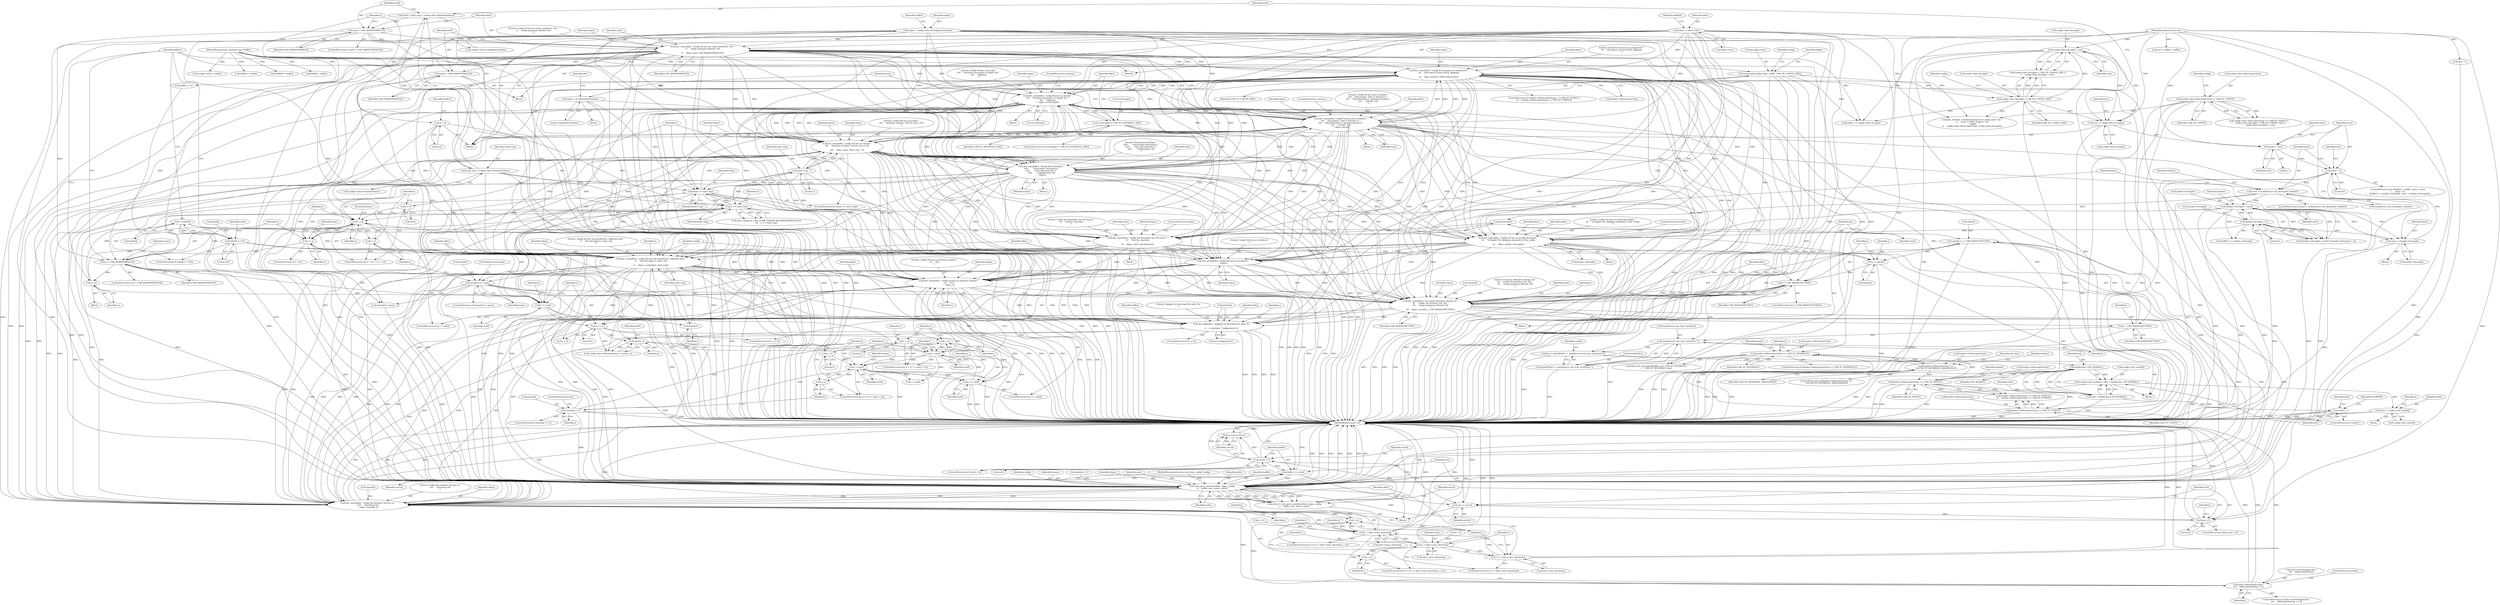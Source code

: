 digraph "0_linux_bd7a3fe770ebd8391d1c7d072ff88e9e76d063eb@array" {
"1000577" [label="(Call,nalts[i] = j = USB_MAXALTSETTING)"];
"1000581" [label="(Call,j = USB_MAXALTSETTING)"];
"1000568" [label="(Call,dev_warn(ddev, \"too many alternate settings for \"\n\t\t\t    \"config %d interface %d: %d, \"\n\t\t\t    \"using maximum allowed: %d\n\",\n\t\t\t    cfgno, inums[i], j, USB_MAXALTSETTING))"];
"1000325" [label="(Call,dev_warn(ddev, \"config %d has an invalid \"\n\t\t\t\t    \"interface descriptor of length %d, \"\n\t\t\t\t    \"skipping\n\", cfgno, d->bLength))"];
"1000460" [label="(Call,dev_warn(ddev, \"config %d contains an unexpected \"\n\t\t\t    \"descriptor of type 0x%X, skipping\n\",\n\t\t\t    cfgno, header->bDescriptorType))"];
"1000349" [label="(Call,dev_warn(ddev, \"config %d has more interface \"\n\t\t\t\t    \"descriptors, than it declares in \"\n\t\t\t\t    \"bNumInterfaces, ignoring interface \"\n\t\t\t\t    \"number: %d\n\", cfgno, inum))"];
"1000359" [label="(Call,dev_warn(ddev, \"config %d has an invalid \"\n\t\t\t\t    \"interface number: %d but max is %d\n\",\n\t\t\t\t    cfgno, inum, nintf_orig - 1))"];
"1000229" [label="(Call,dev_warn(ddev, \"config %d has too many interfaces: %d, \"\n\t\t    \"using maximum allowed: %d\n\",\n\t\t    cfgno, nintf, USB_MAXINTERFACES))"];
"1000117" [label="(Call,*ddev = &dev->dev)"];
"1000194" [label="(Call,cfgno = config->desc.bConfigurationValue)"];
"1000225" [label="(Call,nintf > USB_MAXINTERFACES)"];
"1000215" [label="(Call,nintf = nintf_orig = config->desc.bNumInterfaces)"];
"1000217" [label="(Call,nintf_orig = config->desc.bNumInterfaces)"];
"1000430" [label="(Call,dev_warn(ddev, \"found more Interface \"\n \t\t\t\t\t       \"Association Descriptors \"\n \t\t\t\t\t       \"than allocated for in \"\n \t\t\t\t\t       \"configuration %d\n\", cfgno))"];
"1000356" [label="(Call,inum >= nintf_orig)"];
"1000333" [label="(Call,inum = d->bInterfaceNumber)"];
"1000364" [label="(Call,nintf_orig - 1)"];
"1000345" [label="(Call,n >= nintf_orig)"];
"1000238" [label="(Call,n = 0)"];
"1000401" [label="(Call,n < USB_MAXINTERFACES)"];
"1000385" [label="(Call,i < n)"];
"1000371" [label="(Call,i < n)"];
"1000368" [label="(Call,i = 0)"];
"1000374" [label="(Call,++i)"];
"1000415" [label="(Call,++n)"];
"1000450" [label="(Call,header->bDescriptorType == USB_DT_DEVICE)"];
"1000419" [label="(Call,header->bDescriptorType ==\n \t\t\t\tUSB_DT_INTERFACE_ASSOCIATION)"];
"1000305" [label="(Call,header->bDescriptorType == USB_DT_INTERFACE)"];
"1000455" [label="(Call,header->bDescriptorType == USB_DT_CONFIG)"];
"1000154" [label="(Call,config->desc.bDescriptorType != USB_DT_CONFIG)"];
"1000319" [label="(Call,d->bLength < USB_DT_INTERFACE_SIZE)"];
"1000499" [label="(Call,dev_warn(ddev, \"config %d has no interfaces?\n\", cfgno))"];
"1000296" [label="(Call,dev_warn(ddev, \"config %d has an invalid descriptor \"\n\t\t\t    \"of length %d, skipping remainder of the config\n\",\n\t\t\t    cfgno, header->bLength))"];
"1000285" [label="(Call,header->bLength > size2)"];
"1000290" [label="(Call,header->bLength < 2)"];
"1000265" [label="(Call,size2 < sizeof(struct usb_descriptor_header))"];
"1000249" [label="(Call,size2 > 0)"];
"1000258" [label="(Call,size2 -= header->bLength)"];
"1000246" [label="(Call,size2 = size)"];
"1000208" [label="(Call,size -= config->desc.bLength)"];
"1000169" [label="(Call,config->desc.bLength > size)"];
"1000162" [label="(Call,config->desc.bLength < USB_DT_CONFIG_SIZE)"];
"1000145" [label="(Call,memcpy(&config->desc, buffer, USB_DT_CONFIG_SIZE))"];
"1000113" [label="(MethodParameterIn,unsigned char *buffer)"];
"1000114" [label="(MethodParameterIn,int size)"];
"1000270" [label="(Call,dev_warn(ddev, \"config %d descriptor has %d excess \"\n\t\t\t    \"byte%s, ignoring\n\",\n\t\t\t    cfgno, size2, plural(size2)))"];
"1000275" [label="(Call,plural(size2))"];
"1000543" [label="(Call,dev_warn(ddev, \"config %d has no interface number \"\n\t\t\t    \"%d\n\", cfgno, i))"];
"1000486" [label="(Call,dev_warn(ddev, \"config %d has %d interface%s, different from \"\n\t\t    \"the descriptor's value: %d\n\",\n\t\t    cfgno, n, plural(n), nintf_orig))"];
"1000491" [label="(Call,plural(n))"];
"1000483" [label="(Call,n != nintf)"];
"1000235" [label="(Call,nintf = USB_MAXINTERFACES)"];
"1000516" [label="(Call,i < nintf)"];
"1000519" [label="(Call,++i)"];
"1000533" [label="(Call,inums[j] == i)"];
"1000513" [label="(Call,i = 0)"];
"1000540" [label="(Call,j >= nintf)"];
"1000526" [label="(Call,j < nintf)"];
"1000523" [label="(Call,j = 0)"];
"1000529" [label="(Call,++j)"];
"1000509" [label="(Call,nintf = n)"];
"1000496" [label="(Call,n == 0)"];
"1000378" [label="(Call,inums[i] == inum)"];
"1000564" [label="(Call,j > USB_MAXALTSETTING)"];
"1000558" [label="(Call,j = nalts[i])"];
"1000395" [label="(Call,++nalts[i])"];
"1000390" [label="(Call,nalts[i] < 255)"];
"1000577" [label="(Call,nalts[i] = j = USB_MAXALTSETTING)"];
"1000659" [label="(Call,usb_parse_interface(ddev, cfgno, config,\n\t\t    buffer, size, inums, nalts))"];
"1000657" [label="(Call,retval = usb_parse_interface(ddev, cfgno, config,\n\t\t    buffer, size, inums, nalts))"];
"1000668" [label="(Call,retval < 0)"];
"1000671" [label="(Return,return retval;)"];
"1000673" [label="(Call,buffer += retval)"];
"1000676" [label="(Call,size -= retval)"];
"1000653" [label="(Call,size > 0)"];
"1000739" [label="(Call,dev_warn(ddev, \"config %d interface %d has no \"\n\t\t\t\t    \"altsetting %d\n\", cfgno, inums[i], j))"];
"1000705" [label="(Call,++j)"];
"1000700" [label="(Call,j < intfc->num_altsetting)"];
"1000712" [label="(Call,n < intfc->num_altsetting)"];
"1000717" [label="(Call,++n)"];
"1000734" [label="(Call,n >= intfc->num_altsetting)"];
"1000721" [label="(Call,intfc->altsetting[n].desc.\n\t\t\t\t    bAlternateSetting == j)"];
"1000590" [label="(Call,sizeof(struct usb_host_interface) * j)"];
"1000584" [label="(Call,len = sizeof(*intfc) + sizeof(struct usb_host_interface) * j)"];
"1000602" [label="(Call,kzalloc(len, GFP_KERNEL))"];
"1000594" [label="(Call,config->intf_cache[i] = intfc = kzalloc(len, GFP_KERNEL))"];
"1000689" [label="(Call,intfc = config->intf_cache[i])"];
"1000600" [label="(Call,intfc = kzalloc(len, GFP_KERNEL))"];
"1000606" [label="(Call,!intfc)"];
"1000586" [label="(Call,sizeof(*intfc) + sizeof(struct usb_host_interface) * j)"];
"1000639" [label="(Call,dev_dbg(ddev, \"skipped %d descriptor%s after %s\n\",\n\t\t    n, plural(n), \"configuration\"))"];
"1000432" [label="(Literal,\"found more Interface \"\n \t\t\t\t\t       \"Association Descriptors \"\n \t\t\t\t\t       \"than allocated for in \"\n \t\t\t\t\t       \"configuration %d\n\")"];
"1000700" [label="(Call,j < intfc->num_altsetting)"];
"1000433" [label="(Identifier,cfgno)"];
"1000365" [label="(Identifier,nintf_orig)"];
"1000387" [label="(Identifier,n)"];
"1000401" [label="(Call,n < USB_MAXINTERFACES)"];
"1000550" [label="(Identifier,i)"];
"1000254" [label="(Identifier,buffer2)"];
"1000355" [label="(ControlStructure,if (inum >= nintf_orig))"];
"1000243" [label="(Call,buffer2 = buffer)"];
"1000541" [label="(Identifier,j)"];
"1000272" [label="(Literal,\"config %d descriptor has %d excess \"\n\t\t\t    \"byte%s, ignoring\n\")"];
"1000377" [label="(ControlStructure,if (inums[i] == inum))"];
"1000260" [label="(Call,header->bLength)"];
"1000297" [label="(Identifier,ddev)"];
"1000267" [label="(Call,sizeof(struct usb_descriptor_header))"];
"1000636" [label="(Call,n > 0)"];
"1000647" [label="(Identifier,buffer)"];
"1000352" [label="(Identifier,cfgno)"];
"1000354" [label="(ControlStructure,continue;)"];
"1000545" [label="(Literal,\"config %d has no interface number \"\n\t\t\t    \"%d\n\")"];
"1000314" [label="(Identifier,d)"];
"1000736" [label="(Call,intfc->num_altsetting)"];
"1000215" [label="(Call,nintf = nintf_orig = config->desc.bNumInterfaces)"];
"1000251" [label="(Literal,0)"];
"1000743" [label="(Call,inums[i])"];
"1000274" [label="(Identifier,size2)"];
"1000641" [label="(Literal,\"skipped %d descriptor%s after %s\n\")"];
"1000697" [label="(Call,j = 0)"];
"1000273" [label="(Identifier,cfgno)"];
"1000643" [label="(Call,plural(n))"];
"1000306" [label="(Call,header->bDescriptorType)"];
"1000666" [label="(Identifier,nalts)"];
"1000525" [label="(Literal,0)"];
"1000662" [label="(Identifier,config)"];
"1000513" [label="(Call,i = 0)"];
"1000552" [label="(Call,i < nintf)"];
"1000304" [label="(ControlStructure,if (header->bDescriptorType == USB_DT_INTERFACE))"];
"1000270" [label="(Call,dev_warn(ddev, \"config %d descriptor has %d excess \"\n\t\t\t    \"byte%s, ignoring\n\",\n\t\t\t    cfgno, size2, plural(size2)))"];
"1000284" [label="(Call,(header->bLength > size2) || (header->bLength < 2))"];
"1000402" [label="(Identifier,n)"];
"1000161" [label="(Call,config->desc.bLength < USB_DT_CONFIG_SIZE ||\n\t    config->desc.bLength > size)"];
"1000665" [label="(Identifier,inums)"];
"1000115" [label="(Block,)"];
"1000526" [label="(Call,j < nintf)"];
"1000286" [label="(Call,header->bLength)"];
"1000496" [label="(Call,n == 0)"];
"1000520" [label="(Identifier,i)"];
"1000113" [label="(MethodParameterIn,unsigned char *buffer)"];
"1000357" [label="(Identifier,inum)"];
"1000386" [label="(Identifier,i)"];
"1000236" [label="(Identifier,nintf)"];
"1000677" [label="(Identifier,size)"];
"1000558" [label="(Call,j = nalts[i])"];
"1000559" [label="(Identifier,j)"];
"1000489" [label="(Identifier,cfgno)"];
"1000488" [label="(Literal,\"config %d has %d interface%s, different from \"\n\t\t    \"the descriptor's value: %d\n\")"];
"1000594" [label="(Call,config->intf_cache[i] = intfc = kzalloc(len, GFP_KERNEL))"];
"1000460" [label="(Call,dev_warn(ddev, \"config %d contains an unexpected \"\n\t\t\t    \"descriptor of type 0x%X, skipping\n\",\n\t\t\t    cfgno, header->bDescriptorType))"];
"1000339" [label="(Call,(dev->quirks & USB_QUIRK_HONOR_BNUMINTERFACES) &&\n\t\t\t    n >= nintf_orig)"];
"1000482" [label="(ControlStructure,if (n != nintf))"];
"1000219" [label="(Call,config->desc.bNumInterfaces)"];
"1000741" [label="(Literal,\"config %d interface %d has no \"\n\t\t\t\t    \"altsetting %d\n\")"];
"1000294" [label="(Literal,2)"];
"1000370" [label="(Literal,0)"];
"1000383" [label="(ControlStructure,break;)"];
"1000698" [label="(Identifier,j)"];
"1000229" [label="(Call,dev_warn(ddev, \"config %d has too many interfaces: %d, \"\n\t\t    \"using maximum allowed: %d\n\",\n\t\t    cfgno, nintf, USB_MAXINTERFACES))"];
"1000373" [label="(Identifier,n)"];
"1000177" [label="(Call,dev_err(ddev, \"invalid descriptor for config index %d: \"\n\t\t    \"type = 0x%X, length = %d\n\", cfgidx,\n\t\t    config->desc.bDescriptorType, config->desc.bLength))"];
"1000607" [label="(Identifier,intfc)"];
"1000231" [label="(Literal,\"config %d has too many interfaces: %d, \"\n\t\t    \"using maximum allowed: %d\n\")"];
"1000429" [label="(Block,)"];
"1000363" [label="(Identifier,inum)"];
"1000586" [label="(Call,sizeof(*intfc) + sizeof(struct usb_host_interface) * j)"];
"1000524" [label="(Identifier,j)"];
"1000246" [label="(Call,size2 = size)"];
"1000285" [label="(Call,header->bLength > size2)"];
"1000539" [label="(ControlStructure,if (j >= nintf))"];
"1000614" [label="(Identifier,intfc)"];
"1000404" [label="(Block,)"];
"1000656" [label="(Block,)"];
"1000591" [label="(Call,sizeof(struct usb_host_interface))"];
"1000500" [label="(Identifier,ddev)"];
"1000483" [label="(Call,n != nintf)"];
"1000659" [label="(Call,usb_parse_interface(ddev, cfgno, config,\n\t\t    buffer, size, inums, nalts))"];
"1000208" [label="(Call,size -= config->desc.bLength)"];
"1000276" [label="(Identifier,size2)"];
"1000232" [label="(Identifier,cfgno)"];
"1000118" [label="(Identifier,ddev)"];
"1000374" [label="(Call,++i)"];
"1000410" [label="(Call,nalts[n] = 1)"];
"1000571" [label="(Identifier,cfgno)"];
"1000358" [label="(Identifier,nintf_orig)"];
"1000418" [label="(ControlStructure,if (header->bDescriptorType ==\n \t\t\t\tUSB_DT_INTERFACE_ASSOCIATION))"];
"1000463" [label="(Identifier,cfgno)"];
"1000721" [label="(Call,intfc->altsetting[n].desc.\n\t\t\t\t    bAlternateSetting == j)"];
"1000661" [label="(Identifier,cfgno)"];
"1000379" [label="(Call,inums[i])"];
"1000547" [label="(Identifier,i)"];
"1000468" [label="(Identifier,size)"];
"1000345" [label="(Call,n >= nintf_orig)"];
"1000319" [label="(Call,d->bLength < USB_DT_INTERFACE_SIZE)"];
"1000585" [label="(Identifier,len)"];
"1000230" [label="(Identifier,ddev)"];
"1000495" [label="(ControlStructure,if (n == 0))"];
"1000569" [label="(Identifier,ddev)"];
"1000227" [label="(Identifier,USB_MAXINTERFACES)"];
"1000419" [label="(Call,header->bDescriptorType ==\n \t\t\t\tUSB_DT_INTERFACE_ASSOCIATION)"];
"1000605" [label="(ControlStructure,if (!intfc))"];
"1000577" [label="(Call,nalts[i] = j = USB_MAXALTSETTING)"];
"1000672" [label="(Identifier,retval)"];
"1000324" [label="(Block,)"];
"1000295" [label="(Block,)"];
"1000687" [label="(Identifier,i)"];
"1000726" [label="(Identifier,intfc)"];
"1000689" [label="(Call,intfc = config->intf_cache[i])"];
"1000327" [label="(Literal,\"config %d has an invalid \"\n\t\t\t\t    \"interface descriptor of length %d, \"\n\t\t\t\t    \"skipping\n\")"];
"1000400" [label="(ControlStructure,if (n < USB_MAXINTERFACES))"];
"1000233" [label="(Identifier,nintf)"];
"1000296" [label="(Call,dev_warn(ddev, \"config %d has an invalid descriptor \"\n\t\t\t    \"of length %d, skipping remainder of the config\n\",\n\t\t\t    cfgno, header->bLength))"];
"1000566" [label="(Identifier,USB_MAXALTSETTING)"];
"1000431" [label="(Identifier,ddev)"];
"1000335" [label="(Call,d->bInterfaceNumber)"];
"1000461" [label="(Identifier,ddev)"];
"1000499" [label="(Call,dev_warn(ddev, \"config %d has no interfaces?\n\", cfgno))"];
"1000523" [label="(Call,j = 0)"];
"1000645" [label="(Literal,\"configuration\")"];
"1000742" [label="(Identifier,cfgno)"];
"1000486" [label="(Call,dev_warn(ddev, \"config %d has %d interface%s, different from \"\n\t\t    \"the descriptor's value: %d\n\",\n\t\t    cfgno, n, plural(n), nintf_orig))"];
"1000326" [label="(Identifier,ddev)"];
"1000722" [label="(Call,intfc->altsetting[n].desc.\n\t\t\t\t    bAlternateSetting)"];
"1000348" [label="(Block,)"];
"1000244" [label="(Identifier,buffer2)"];
"1000382" [label="(Identifier,inum)"];
"1000117" [label="(Call,*ddev = &dev->dev)"];
"1000234" [label="(Identifier,USB_MAXINTERFACES)"];
"1000124" [label="(Call,*buffer0 = buffer)"];
"1000318" [label="(ControlStructure,if (d->bLength < USB_DT_INTERFACE_SIZE))"];
"1000146" [label="(Call,&config->desc)"];
"1000708" [label="(ControlStructure,for (n = 0; n < intfc->num_altsetting; ++n))"];
"1000516" [label="(Call,i < nintf)"];
"1000375" [label="(Identifier,i)"];
"1000323" [label="(Identifier,USB_DT_INTERFACE_SIZE)"];
"1000688" [label="(Block,)"];
"1000342" [label="(Identifier,dev)"];
"1000717" [label="(Call,++n)"];
"1000485" [label="(Identifier,nintf)"];
"1000360" [label="(Identifier,ddev)"];
"1000416" [label="(Identifier,n)"];
"1000511" [label="(Identifier,n)"];
"1000299" [label="(Identifier,cfgno)"];
"1000240" [label="(Literal,0)"];
"1000515" [label="(Literal,0)"];
"1000235" [label="(Call,nintf = USB_MAXINTERFACES)"];
"1000502" [label="(Identifier,cfgno)"];
"1000739" [label="(Call,dev_warn(ddev, \"config %d interface %d has no \"\n\t\t\t\t    \"altsetting %d\n\", cfgno, inums[i], j))"];
"1000347" [label="(Identifier,nintf_orig)"];
"1000389" [label="(ControlStructure,if (nalts[i] < 255))"];
"1000430" [label="(Call,dev_warn(ddev, \"found more Interface \"\n \t\t\t\t\t       \"Association Descriptors \"\n \t\t\t\t\t       \"than allocated for in \"\n \t\t\t\t\t       \"configuration %d\n\", cfgno))"];
"1000572" [label="(Call,inums[i])"];
"1000364" [label="(Call,nintf_orig - 1)"];
"1000669" [label="(Identifier,retval)"];
"1000492" [label="(Identifier,n)"];
"1000510" [label="(Identifier,nintf)"];
"1000512" [label="(ControlStructure,for (i = 0; i < nintf; ++i))"];
"1000533" [label="(Call,inums[j] == i)"];
"1000493" [label="(Identifier,nintf_orig)"];
"1000497" [label="(Identifier,n)"];
"1000457" [label="(Identifier,header)"];
"1000469" [label="(Call,buffer2 - buffer)"];
"1000279" [label="(Identifier,header)"];
"1000298" [label="(Literal,\"config %d has an invalid descriptor \"\n\t\t\t    \"of length %d, skipping remainder of the config\n\")"];
"1000702" [label="(Call,intfc->num_altsetting)"];
"1000368" [label="(Call,i = 0)"];
"1000226" [label="(Identifier,nintf)"];
"1000604" [label="(Identifier,GFP_KERNEL)"];
"1000459" [label="(Identifier,USB_DT_CONFIG)"];
"1000530" [label="(Identifier,j)"];
"1000369" [label="(Identifier,i)"];
"1000403" [label="(Identifier,USB_MAXINTERFACES)"];
"1000570" [label="(Literal,\"too many alternate settings for \"\n\t\t\t    \"config %d interface %d: %d, \"\n\t\t\t    \"using maximum allowed: %d\n\")"];
"1000238" [label="(Call,n = 0)"];
"1000201" [label="(Call,buffer += config->desc.bLength)"];
"1000467" [label="(Call,size = buffer2 - buffer)"];
"1000253" [label="(Call,buffer2 += header->bLength)"];
"1000291" [label="(Call,header->bLength)"];
"1000652" [label="(ControlStructure,while (size > 0))"];
"1000664" [label="(Identifier,size)"];
"1000119" [label="(Call,&dev->dev)"];
"1000506" [label="(Identifier,config)"];
"1000125" [label="(Identifier,buffer0)"];
"1000395" [label="(Call,++nalts[i])"];
"1000163" [label="(Call,config->desc.bLength)"];
"1000565" [label="(Identifier,j)"];
"1000534" [label="(Call,inums[j])"];
"1000658" [label="(Identifier,retval)"];
"1000247" [label="(Identifier,size2)"];
"1000623" [label="(Call,find_next_descriptor(buffer, size, USB_DT_INTERFACE,\n\t    USB_DT_INTERFACE, &n))"];
"1000155" [label="(Call,config->desc.bDescriptorType)"];
"1000749" [label="(MethodReturn,static int)"];
"1000333" [label="(Call,inum = d->bInterfaceNumber)"];
"1000653" [label="(Call,size > 0)"];
"1000351" [label="(Literal,\"config %d has more interface \"\n\t\t\t\t    \"descriptors, than it declares in \"\n\t\t\t\t    \"bNumInterfaces, ignoring interface \"\n\t\t\t\t    \"number: %d\n\")"];
"1000731" [label="(Identifier,j)"];
"1000160" [label="(Identifier,USB_DT_CONFIG)"];
"1000162" [label="(Call,config->desc.bLength < USB_DT_CONFIG_SIZE)"];
"1000202" [label="(Identifier,buffer)"];
"1000277" [label="(ControlStructure,break;)"];
"1000718" [label="(Identifier,n)"];
"1000532" [label="(ControlStructure,if (inums[j] == i))"];
"1000415" [label="(Call,++n)"];
"1000194" [label="(Call,cfgno = config->desc.bConfigurationValue)"];
"1000300" [label="(Call,header->bLength)"];
"1000218" [label="(Identifier,nintf_orig)"];
"1000157" [label="(Identifier,config)"];
"1000356" [label="(Call,inum >= nintf_orig)"];
"1000242" [label="(Block,)"];
"1000528" [label="(Identifier,nintf)"];
"1000328" [label="(Identifier,cfgno)"];
"1000517" [label="(Identifier,i)"];
"1000405" [label="(Call,inums[n] = inum)"];
"1000225" [label="(Call,nintf > USB_MAXINTERFACES)"];
"1000538" [label="(ControlStructure,break;)"];
"1000527" [label="(Identifier,j)"];
"1000172" [label="(Identifier,config)"];
"1000603" [label="(Identifier,len)"];
"1000635" [label="(ControlStructure,if (n > 0))"];
"1000600" [label="(Call,intfc = kzalloc(len, GFP_KERNEL))"];
"1000248" [label="(Identifier,size)"];
"1000733" [label="(ControlStructure,if (n >= intfc->num_altsetting))"];
"1000678" [label="(Identifier,retval)"];
"1000362" [label="(Identifier,cfgno)"];
"1000224" [label="(ControlStructure,if (nintf > USB_MAXINTERFACES))"];
"1000676" [label="(Call,size -= retval)"];
"1000696" [label="(ControlStructure,for (j = 0; j < intfc->num_altsetting; ++j))"];
"1000380" [label="(Identifier,inums)"];
"1000657" [label="(Call,retval = usb_parse_interface(ddev, cfgno, config,\n\t\t    buffer, size, inums, nalts))"];
"1000712" [label="(Call,n < intfc->num_altsetting)"];
"1000597" [label="(Identifier,config)"];
"1000228" [label="(Block,)"];
"1000535" [label="(Identifier,inums)"];
"1000367" [label="(ControlStructure,for (i = 0; i < n; ++i))"];
"1000371" [label="(Call,i < n)"];
"1000646" [label="(Call,buffer += i)"];
"1000673" [label="(Call,buffer += retval)"];
"1000654" [label="(Identifier,size)"];
"1000581" [label="(Call,j = USB_MAXALTSETTING)"];
"1000384" [label="(ControlStructure,if (i < n))"];
"1000720" [label="(ControlStructure,if (intfc->altsetting[n].desc.\n\t\t\t\t    bAlternateSetting == j))"];
"1000735" [label="(Identifier,n)"];
"1000259" [label="(Identifier,size2)"];
"1000385" [label="(Call,i < n)"];
"1000196" [label="(Call,config->desc.bConfigurationValue)"];
"1000290" [label="(Call,header->bLength < 2)"];
"1000265" [label="(Call,size2 < sizeof(struct usb_descriptor_header))"];
"1000252" [label="(Block,)"];
"1000421" [label="(Identifier,header)"];
"1000151" [label="(Identifier,USB_DT_CONFIG_SIZE)"];
"1000690" [label="(Identifier,intfc)"];
"1000394" [label="(Literal,255)"];
"1000451" [label="(Call,header->bDescriptorType)"];
"1000734" [label="(Call,n >= intfc->num_altsetting)"];
"1000706" [label="(Identifier,j)"];
"1000509" [label="(Call,nintf = n)"];
"1000542" [label="(Identifier,nintf)"];
"1000332" [label="(ControlStructure,continue;)"];
"1000667" [label="(ControlStructure,if (retval < 0))"];
"1000112" [label="(MethodParameterIn,struct usb_host_config *config)"];
"1000705" [label="(Call,++j)"];
"1000595" [label="(Call,config->intf_cache[i])"];
"1000557" [label="(Block,)"];
"1000579" [label="(Identifier,nalts)"];
"1000391" [label="(Call,nalts[i])"];
"1000249" [label="(Call,size2 > 0)"];
"1000397" [label="(Identifier,nalts)"];
"1000540" [label="(Call,j >= nintf)"];
"1000325" [label="(Call,dev_warn(ddev, \"config %d has an invalid \"\n\t\t\t\t    \"interface descriptor of length %d, \"\n\t\t\t\t    \"skipping\n\", cfgno, d->bLength))"];
"1000456" [label="(Call,header->bDescriptorType)"];
"1000250" [label="(Identifier,size2)"];
"1000602" [label="(Call,kzalloc(len, GFP_KERNEL))"];
"1000462" [label="(Literal,\"config %d contains an unexpected \"\n\t\t\t    \"descriptor of type 0x%X, skipping\n\")"];
"1000519" [label="(Call,++i)"];
"1000660" [label="(Identifier,ddev)"];
"1000576" [label="(Identifier,USB_MAXALTSETTING)"];
"1000114" [label="(MethodParameterIn,int size)"];
"1000264" [label="(ControlStructure,if (size2 < sizeof(struct usb_descriptor_header)))"];
"1000746" [label="(Identifier,j)"];
"1000655" [label="(Literal,0)"];
"1000310" [label="(Block,)"];
"1000407" [label="(Identifier,inums)"];
"1000503" [label="(Call,config->desc.bNumInterfaces = nintf = n)"];
"1000709" [label="(Call,n = 0)"];
"1000484" [label="(Identifier,n)"];
"1000501" [label="(Literal,\"config %d has no interfaces?\n\")"];
"1000420" [label="(Call,header->bDescriptorType)"];
"1000490" [label="(Identifier,n)"];
"1000649" [label="(Call,size -= i)"];
"1000491" [label="(Call,plural(n))"];
"1000606" [label="(Call,!intfc)"];
"1000165" [label="(Identifier,config)"];
"1000518" [label="(Identifier,nintf)"];
"1000353" [label="(Identifier,inum)"];
"1000640" [label="(Identifier,ddev)"];
"1000564" [label="(Call,j > USB_MAXALTSETTING)"];
"1000269" [label="(Block,)"];
"1000448" [label="(ControlStructure,if (header->bDescriptorType == USB_DT_DEVICE ||\n\t\t\t    header->bDescriptorType == USB_DT_CONFIG))"];
"1000210" [label="(Call,config->desc.bLength)"];
"1000537" [label="(Identifier,i)"];
"1000674" [label="(Identifier,buffer)"];
"1000390" [label="(Call,nalts[i] < 255)"];
"1000590" [label="(Call,sizeof(struct usb_host_interface) * j)"];
"1000454" [label="(Identifier,USB_DT_DEVICE)"];
"1000601" [label="(Identifier,intfc)"];
"1000668" [label="(Call,retval < 0)"];
"1000346" [label="(Identifier,n)"];
"1000584" [label="(Call,len = sizeof(*intfc) + sizeof(struct usb_host_interface) * j)"];
"1000568" [label="(Call,dev_warn(ddev, \"too many alternate settings for \"\n\t\t\t    \"config %d interface %d: %d, \"\n\t\t\t    \"using maximum allowed: %d\n\",\n\t\t\t    cfgno, inums[i], j, USB_MAXALTSETTING))"];
"1000154" [label="(Call,config->desc.bDescriptorType != USB_DT_CONFIG)"];
"1000427" [label="(Identifier,iad_num)"];
"1000320" [label="(Call,d->bLength)"];
"1000168" [label="(Identifier,USB_DT_CONFIG_SIZE)"];
"1000217" [label="(Call,nintf_orig = config->desc.bNumInterfaces)"];
"1000361" [label="(Literal,\"config %d has an invalid \"\n\t\t\t\t    \"interface number: %d but max is %d\n\")"];
"1000372" [label="(Identifier,i)"];
"1000452" [label="(Identifier,header)"];
"1000258" [label="(Call,size2 -= header->bLength)"];
"1000450" [label="(Call,header->bDescriptorType == USB_DT_DEVICE)"];
"1000449" [label="(Call,header->bDescriptorType == USB_DT_DEVICE ||\n\t\t\t    header->bDescriptorType == USB_DT_CONFIG)"];
"1000349" [label="(Call,dev_warn(ddev, \"config %d has more interface \"\n\t\t\t\t    \"descriptors, than it declares in \"\n\t\t\t\t    \"bNumInterfaces, ignoring interface \"\n\t\t\t\t    \"number: %d\n\", cfgno, inum))"];
"1000691" [label="(Call,config->intf_cache[i])"];
"1000710" [label="(Identifier,n)"];
"1000241" [label="(ControlStructure,for ((buffer2 = buffer, size2 = size);\n\t      size2 > 0;\n\t     (buffer2 += header->bLength, size2 -= header->bLength)))"];
"1000543" [label="(Call,dev_warn(ddev, \"config %d has no interface number \"\n\t\t\t    \"%d\n\", cfgno, i))"];
"1000175" [label="(Identifier,size)"];
"1000563" [label="(ControlStructure,if (j > USB_MAXALTSETTING))"];
"1000292" [label="(Identifier,header)"];
"1000266" [label="(Identifier,size2)"];
"1000529" [label="(Call,++j)"];
"1000578" [label="(Call,nalts[i])"];
"1000275" [label="(Call,plural(size2))"];
"1000544" [label="(Identifier,ddev)"];
"1000713" [label="(Identifier,n)"];
"1000170" [label="(Call,config->desc.bLength)"];
"1000464" [label="(Call,header->bDescriptorType)"];
"1000610" [label="(Identifier,ENOMEM)"];
"1000359" [label="(Call,dev_warn(ddev, \"config %d has an invalid \"\n\t\t\t\t    \"interface number: %d but max is %d\n\",\n\t\t\t\t    cfgno, inum, nintf_orig - 1))"];
"1000546" [label="(Identifier,cfgno)"];
"1000522" [label="(ControlStructure,for (j = 0; j < nintf; ++j))"];
"1000498" [label="(Literal,0)"];
"1000639" [label="(Call,dev_dbg(ddev, \"skipped %d descriptor%s after %s\n\",\n\t\t    n, plural(n), \"configuration\"))"];
"1000169" [label="(Call,config->desc.bLength > size)"];
"1000514" [label="(Identifier,i)"];
"1000334" [label="(Identifier,inum)"];
"1000423" [label="(Identifier,USB_DT_INTERFACE_ASSOCIATION)"];
"1000309" [label="(Identifier,USB_DT_INTERFACE)"];
"1000740" [label="(Identifier,ddev)"];
"1000587" [label="(Call,sizeof(*intfc))"];
"1000150" [label="(Identifier,buffer)"];
"1000305" [label="(Call,header->bDescriptorType == USB_DT_INTERFACE)"];
"1000289" [label="(Identifier,size2)"];
"1000153" [label="(Call,config->desc.bDescriptorType != USB_DT_CONFIG ||\n\t    config->desc.bLength < USB_DT_CONFIG_SIZE ||\n\t    config->desc.bLength > size)"];
"1000303" [label="(ControlStructure,break;)"];
"1000195" [label="(Identifier,cfgno)"];
"1000583" [label="(Identifier,USB_MAXALTSETTING)"];
"1000271" [label="(Identifier,ddev)"];
"1000593" [label="(Identifier,j)"];
"1000237" [label="(Identifier,USB_MAXINTERFACES)"];
"1000209" [label="(Identifier,size)"];
"1000455" [label="(Call,header->bDescriptorType == USB_DT_CONFIG)"];
"1000145" [label="(Call,memcpy(&config->desc, buffer, USB_DT_CONFIG_SIZE))"];
"1000642" [label="(Identifier,n)"];
"1000681" [label="(Identifier,i)"];
"1000616" [label="(Call,config->extra = buffer)"];
"1000732" [label="(ControlStructure,break;)"];
"1000567" [label="(Block,)"];
"1000329" [label="(Call,d->bLength)"];
"1000396" [label="(Call,nalts[i])"];
"1000392" [label="(Identifier,nalts)"];
"1000714" [label="(Call,intfc->num_altsetting)"];
"1000216" [label="(Identifier,nintf)"];
"1000671" [label="(Return,return retval;)"];
"1000575" [label="(Identifier,j)"];
"1000350" [label="(Identifier,ddev)"];
"1000560" [label="(Call,nalts[i])"];
"1000663" [label="(Identifier,buffer)"];
"1000378" [label="(Call,inums[i] == inum)"];
"1000701" [label="(Identifier,j)"];
"1000366" [label="(Literal,1)"];
"1000239" [label="(Identifier,n)"];
"1000487" [label="(Identifier,ddev)"];
"1000670" [label="(Literal,0)"];
"1000675" [label="(Identifier,retval)"];
"1000582" [label="(Identifier,j)"];
"1000577" -> "1000567"  [label="AST: "];
"1000577" -> "1000581"  [label="CFG: "];
"1000578" -> "1000577"  [label="AST: "];
"1000581" -> "1000577"  [label="AST: "];
"1000585" -> "1000577"  [label="CFG: "];
"1000577" -> "1000749"  [label="DDG: "];
"1000577" -> "1000558"  [label="DDG: "];
"1000581" -> "1000577"  [label="DDG: "];
"1000568" -> "1000577"  [label="DDG: "];
"1000577" -> "1000659"  [label="DDG: "];
"1000581" -> "1000583"  [label="CFG: "];
"1000582" -> "1000581"  [label="AST: "];
"1000583" -> "1000581"  [label="AST: "];
"1000581" -> "1000749"  [label="DDG: "];
"1000568" -> "1000581"  [label="DDG: "];
"1000581" -> "1000590"  [label="DDG: "];
"1000568" -> "1000567"  [label="AST: "];
"1000568" -> "1000576"  [label="CFG: "];
"1000569" -> "1000568"  [label="AST: "];
"1000570" -> "1000568"  [label="AST: "];
"1000571" -> "1000568"  [label="AST: "];
"1000572" -> "1000568"  [label="AST: "];
"1000575" -> "1000568"  [label="AST: "];
"1000576" -> "1000568"  [label="AST: "];
"1000579" -> "1000568"  [label="CFG: "];
"1000568" -> "1000749"  [label="DDG: "];
"1000568" -> "1000749"  [label="DDG: "];
"1000568" -> "1000749"  [label="DDG: "];
"1000568" -> "1000749"  [label="DDG: "];
"1000568" -> "1000564"  [label="DDG: "];
"1000325" -> "1000568"  [label="DDG: "];
"1000325" -> "1000568"  [label="DDG: "];
"1000460" -> "1000568"  [label="DDG: "];
"1000460" -> "1000568"  [label="DDG: "];
"1000499" -> "1000568"  [label="DDG: "];
"1000499" -> "1000568"  [label="DDG: "];
"1000349" -> "1000568"  [label="DDG: "];
"1000349" -> "1000568"  [label="DDG: "];
"1000296" -> "1000568"  [label="DDG: "];
"1000296" -> "1000568"  [label="DDG: "];
"1000359" -> "1000568"  [label="DDG: "];
"1000359" -> "1000568"  [label="DDG: "];
"1000229" -> "1000568"  [label="DDG: "];
"1000229" -> "1000568"  [label="DDG: "];
"1000543" -> "1000568"  [label="DDG: "];
"1000543" -> "1000568"  [label="DDG: "];
"1000117" -> "1000568"  [label="DDG: "];
"1000430" -> "1000568"  [label="DDG: "];
"1000430" -> "1000568"  [label="DDG: "];
"1000486" -> "1000568"  [label="DDG: "];
"1000486" -> "1000568"  [label="DDG: "];
"1000270" -> "1000568"  [label="DDG: "];
"1000270" -> "1000568"  [label="DDG: "];
"1000194" -> "1000568"  [label="DDG: "];
"1000378" -> "1000568"  [label="DDG: "];
"1000564" -> "1000568"  [label="DDG: "];
"1000564" -> "1000568"  [label="DDG: "];
"1000568" -> "1000639"  [label="DDG: "];
"1000568" -> "1000659"  [label="DDG: "];
"1000568" -> "1000659"  [label="DDG: "];
"1000568" -> "1000659"  [label="DDG: "];
"1000568" -> "1000739"  [label="DDG: "];
"1000568" -> "1000739"  [label="DDG: "];
"1000568" -> "1000739"  [label="DDG: "];
"1000325" -> "1000324"  [label="AST: "];
"1000325" -> "1000329"  [label="CFG: "];
"1000326" -> "1000325"  [label="AST: "];
"1000327" -> "1000325"  [label="AST: "];
"1000328" -> "1000325"  [label="AST: "];
"1000329" -> "1000325"  [label="AST: "];
"1000332" -> "1000325"  [label="CFG: "];
"1000325" -> "1000749"  [label="DDG: "];
"1000325" -> "1000749"  [label="DDG: "];
"1000325" -> "1000749"  [label="DDG: "];
"1000325" -> "1000749"  [label="DDG: "];
"1000325" -> "1000270"  [label="DDG: "];
"1000325" -> "1000270"  [label="DDG: "];
"1000325" -> "1000296"  [label="DDG: "];
"1000325" -> "1000296"  [label="DDG: "];
"1000325" -> "1000319"  [label="DDG: "];
"1000460" -> "1000325"  [label="DDG: "];
"1000460" -> "1000325"  [label="DDG: "];
"1000349" -> "1000325"  [label="DDG: "];
"1000349" -> "1000325"  [label="DDG: "];
"1000359" -> "1000325"  [label="DDG: "];
"1000359" -> "1000325"  [label="DDG: "];
"1000229" -> "1000325"  [label="DDG: "];
"1000229" -> "1000325"  [label="DDG: "];
"1000117" -> "1000325"  [label="DDG: "];
"1000430" -> "1000325"  [label="DDG: "];
"1000430" -> "1000325"  [label="DDG: "];
"1000194" -> "1000325"  [label="DDG: "];
"1000319" -> "1000325"  [label="DDG: "];
"1000325" -> "1000349"  [label="DDG: "];
"1000325" -> "1000349"  [label="DDG: "];
"1000325" -> "1000359"  [label="DDG: "];
"1000325" -> "1000359"  [label="DDG: "];
"1000325" -> "1000430"  [label="DDG: "];
"1000325" -> "1000430"  [label="DDG: "];
"1000325" -> "1000460"  [label="DDG: "];
"1000325" -> "1000460"  [label="DDG: "];
"1000325" -> "1000486"  [label="DDG: "];
"1000325" -> "1000486"  [label="DDG: "];
"1000325" -> "1000499"  [label="DDG: "];
"1000325" -> "1000499"  [label="DDG: "];
"1000325" -> "1000543"  [label="DDG: "];
"1000325" -> "1000543"  [label="DDG: "];
"1000325" -> "1000639"  [label="DDG: "];
"1000325" -> "1000659"  [label="DDG: "];
"1000325" -> "1000659"  [label="DDG: "];
"1000325" -> "1000739"  [label="DDG: "];
"1000325" -> "1000739"  [label="DDG: "];
"1000460" -> "1000448"  [label="AST: "];
"1000460" -> "1000464"  [label="CFG: "];
"1000461" -> "1000460"  [label="AST: "];
"1000462" -> "1000460"  [label="AST: "];
"1000463" -> "1000460"  [label="AST: "];
"1000464" -> "1000460"  [label="AST: "];
"1000254" -> "1000460"  [label="CFG: "];
"1000460" -> "1000749"  [label="DDG: "];
"1000460" -> "1000749"  [label="DDG: "];
"1000460" -> "1000749"  [label="DDG: "];
"1000460" -> "1000749"  [label="DDG: "];
"1000460" -> "1000270"  [label="DDG: "];
"1000460" -> "1000270"  [label="DDG: "];
"1000460" -> "1000296"  [label="DDG: "];
"1000460" -> "1000296"  [label="DDG: "];
"1000460" -> "1000305"  [label="DDG: "];
"1000460" -> "1000349"  [label="DDG: "];
"1000460" -> "1000349"  [label="DDG: "];
"1000460" -> "1000359"  [label="DDG: "];
"1000460" -> "1000359"  [label="DDG: "];
"1000460" -> "1000430"  [label="DDG: "];
"1000460" -> "1000430"  [label="DDG: "];
"1000349" -> "1000460"  [label="DDG: "];
"1000349" -> "1000460"  [label="DDG: "];
"1000359" -> "1000460"  [label="DDG: "];
"1000359" -> "1000460"  [label="DDG: "];
"1000229" -> "1000460"  [label="DDG: "];
"1000229" -> "1000460"  [label="DDG: "];
"1000117" -> "1000460"  [label="DDG: "];
"1000430" -> "1000460"  [label="DDG: "];
"1000430" -> "1000460"  [label="DDG: "];
"1000194" -> "1000460"  [label="DDG: "];
"1000450" -> "1000460"  [label="DDG: "];
"1000455" -> "1000460"  [label="DDG: "];
"1000460" -> "1000486"  [label="DDG: "];
"1000460" -> "1000486"  [label="DDG: "];
"1000460" -> "1000499"  [label="DDG: "];
"1000460" -> "1000499"  [label="DDG: "];
"1000460" -> "1000543"  [label="DDG: "];
"1000460" -> "1000543"  [label="DDG: "];
"1000460" -> "1000639"  [label="DDG: "];
"1000460" -> "1000659"  [label="DDG: "];
"1000460" -> "1000659"  [label="DDG: "];
"1000460" -> "1000739"  [label="DDG: "];
"1000460" -> "1000739"  [label="DDG: "];
"1000349" -> "1000348"  [label="AST: "];
"1000349" -> "1000353"  [label="CFG: "];
"1000350" -> "1000349"  [label="AST: "];
"1000351" -> "1000349"  [label="AST: "];
"1000352" -> "1000349"  [label="AST: "];
"1000353" -> "1000349"  [label="AST: "];
"1000354" -> "1000349"  [label="CFG: "];
"1000349" -> "1000749"  [label="DDG: "];
"1000349" -> "1000749"  [label="DDG: "];
"1000349" -> "1000749"  [label="DDG: "];
"1000349" -> "1000749"  [label="DDG: "];
"1000349" -> "1000270"  [label="DDG: "];
"1000349" -> "1000270"  [label="DDG: "];
"1000349" -> "1000296"  [label="DDG: "];
"1000349" -> "1000296"  [label="DDG: "];
"1000359" -> "1000349"  [label="DDG: "];
"1000359" -> "1000349"  [label="DDG: "];
"1000229" -> "1000349"  [label="DDG: "];
"1000229" -> "1000349"  [label="DDG: "];
"1000117" -> "1000349"  [label="DDG: "];
"1000430" -> "1000349"  [label="DDG: "];
"1000430" -> "1000349"  [label="DDG: "];
"1000194" -> "1000349"  [label="DDG: "];
"1000333" -> "1000349"  [label="DDG: "];
"1000349" -> "1000359"  [label="DDG: "];
"1000349" -> "1000359"  [label="DDG: "];
"1000349" -> "1000430"  [label="DDG: "];
"1000349" -> "1000430"  [label="DDG: "];
"1000349" -> "1000486"  [label="DDG: "];
"1000349" -> "1000486"  [label="DDG: "];
"1000349" -> "1000499"  [label="DDG: "];
"1000349" -> "1000499"  [label="DDG: "];
"1000349" -> "1000543"  [label="DDG: "];
"1000349" -> "1000543"  [label="DDG: "];
"1000349" -> "1000639"  [label="DDG: "];
"1000349" -> "1000659"  [label="DDG: "];
"1000349" -> "1000659"  [label="DDG: "];
"1000349" -> "1000739"  [label="DDG: "];
"1000349" -> "1000739"  [label="DDG: "];
"1000359" -> "1000355"  [label="AST: "];
"1000359" -> "1000364"  [label="CFG: "];
"1000360" -> "1000359"  [label="AST: "];
"1000361" -> "1000359"  [label="AST: "];
"1000362" -> "1000359"  [label="AST: "];
"1000363" -> "1000359"  [label="AST: "];
"1000364" -> "1000359"  [label="AST: "];
"1000369" -> "1000359"  [label="CFG: "];
"1000359" -> "1000749"  [label="DDG: "];
"1000359" -> "1000749"  [label="DDG: "];
"1000359" -> "1000749"  [label="DDG: "];
"1000359" -> "1000749"  [label="DDG: "];
"1000359" -> "1000749"  [label="DDG: "];
"1000359" -> "1000270"  [label="DDG: "];
"1000359" -> "1000270"  [label="DDG: "];
"1000359" -> "1000296"  [label="DDG: "];
"1000359" -> "1000296"  [label="DDG: "];
"1000229" -> "1000359"  [label="DDG: "];
"1000229" -> "1000359"  [label="DDG: "];
"1000117" -> "1000359"  [label="DDG: "];
"1000430" -> "1000359"  [label="DDG: "];
"1000430" -> "1000359"  [label="DDG: "];
"1000194" -> "1000359"  [label="DDG: "];
"1000356" -> "1000359"  [label="DDG: "];
"1000364" -> "1000359"  [label="DDG: "];
"1000364" -> "1000359"  [label="DDG: "];
"1000359" -> "1000378"  [label="DDG: "];
"1000359" -> "1000405"  [label="DDG: "];
"1000359" -> "1000430"  [label="DDG: "];
"1000359" -> "1000430"  [label="DDG: "];
"1000359" -> "1000486"  [label="DDG: "];
"1000359" -> "1000486"  [label="DDG: "];
"1000359" -> "1000499"  [label="DDG: "];
"1000359" -> "1000499"  [label="DDG: "];
"1000359" -> "1000543"  [label="DDG: "];
"1000359" -> "1000543"  [label="DDG: "];
"1000359" -> "1000639"  [label="DDG: "];
"1000359" -> "1000659"  [label="DDG: "];
"1000359" -> "1000659"  [label="DDG: "];
"1000359" -> "1000739"  [label="DDG: "];
"1000359" -> "1000739"  [label="DDG: "];
"1000229" -> "1000228"  [label="AST: "];
"1000229" -> "1000234"  [label="CFG: "];
"1000230" -> "1000229"  [label="AST: "];
"1000231" -> "1000229"  [label="AST: "];
"1000232" -> "1000229"  [label="AST: "];
"1000233" -> "1000229"  [label="AST: "];
"1000234" -> "1000229"  [label="AST: "];
"1000236" -> "1000229"  [label="CFG: "];
"1000229" -> "1000749"  [label="DDG: "];
"1000229" -> "1000749"  [label="DDG: "];
"1000229" -> "1000749"  [label="DDG: "];
"1000117" -> "1000229"  [label="DDG: "];
"1000194" -> "1000229"  [label="DDG: "];
"1000225" -> "1000229"  [label="DDG: "];
"1000225" -> "1000229"  [label="DDG: "];
"1000229" -> "1000235"  [label="DDG: "];
"1000229" -> "1000270"  [label="DDG: "];
"1000229" -> "1000270"  [label="DDG: "];
"1000229" -> "1000296"  [label="DDG: "];
"1000229" -> "1000296"  [label="DDG: "];
"1000229" -> "1000401"  [label="DDG: "];
"1000229" -> "1000430"  [label="DDG: "];
"1000229" -> "1000430"  [label="DDG: "];
"1000229" -> "1000486"  [label="DDG: "];
"1000229" -> "1000486"  [label="DDG: "];
"1000229" -> "1000499"  [label="DDG: "];
"1000229" -> "1000499"  [label="DDG: "];
"1000229" -> "1000543"  [label="DDG: "];
"1000229" -> "1000543"  [label="DDG: "];
"1000229" -> "1000639"  [label="DDG: "];
"1000229" -> "1000659"  [label="DDG: "];
"1000229" -> "1000659"  [label="DDG: "];
"1000229" -> "1000739"  [label="DDG: "];
"1000229" -> "1000739"  [label="DDG: "];
"1000117" -> "1000115"  [label="AST: "];
"1000117" -> "1000119"  [label="CFG: "];
"1000118" -> "1000117"  [label="AST: "];
"1000119" -> "1000117"  [label="AST: "];
"1000125" -> "1000117"  [label="CFG: "];
"1000117" -> "1000749"  [label="DDG: "];
"1000117" -> "1000749"  [label="DDG: "];
"1000117" -> "1000177"  [label="DDG: "];
"1000117" -> "1000270"  [label="DDG: "];
"1000117" -> "1000296"  [label="DDG: "];
"1000117" -> "1000430"  [label="DDG: "];
"1000117" -> "1000486"  [label="DDG: "];
"1000117" -> "1000499"  [label="DDG: "];
"1000117" -> "1000543"  [label="DDG: "];
"1000117" -> "1000639"  [label="DDG: "];
"1000117" -> "1000659"  [label="DDG: "];
"1000117" -> "1000739"  [label="DDG: "];
"1000194" -> "1000115"  [label="AST: "];
"1000194" -> "1000196"  [label="CFG: "];
"1000195" -> "1000194"  [label="AST: "];
"1000196" -> "1000194"  [label="AST: "];
"1000202" -> "1000194"  [label="CFG: "];
"1000194" -> "1000749"  [label="DDG: "];
"1000194" -> "1000749"  [label="DDG: "];
"1000194" -> "1000270"  [label="DDG: "];
"1000194" -> "1000296"  [label="DDG: "];
"1000194" -> "1000430"  [label="DDG: "];
"1000194" -> "1000486"  [label="DDG: "];
"1000194" -> "1000499"  [label="DDG: "];
"1000194" -> "1000543"  [label="DDG: "];
"1000194" -> "1000659"  [label="DDG: "];
"1000194" -> "1000739"  [label="DDG: "];
"1000225" -> "1000224"  [label="AST: "];
"1000225" -> "1000227"  [label="CFG: "];
"1000226" -> "1000225"  [label="AST: "];
"1000227" -> "1000225"  [label="AST: "];
"1000230" -> "1000225"  [label="CFG: "];
"1000239" -> "1000225"  [label="CFG: "];
"1000225" -> "1000749"  [label="DDG: "];
"1000225" -> "1000749"  [label="DDG: "];
"1000215" -> "1000225"  [label="DDG: "];
"1000225" -> "1000401"  [label="DDG: "];
"1000225" -> "1000483"  [label="DDG: "];
"1000215" -> "1000115"  [label="AST: "];
"1000215" -> "1000217"  [label="CFG: "];
"1000216" -> "1000215"  [label="AST: "];
"1000217" -> "1000215"  [label="AST: "];
"1000226" -> "1000215"  [label="CFG: "];
"1000217" -> "1000215"  [label="DDG: "];
"1000217" -> "1000219"  [label="CFG: "];
"1000218" -> "1000217"  [label="AST: "];
"1000219" -> "1000217"  [label="AST: "];
"1000217" -> "1000749"  [label="DDG: "];
"1000217" -> "1000345"  [label="DDG: "];
"1000217" -> "1000356"  [label="DDG: "];
"1000217" -> "1000486"  [label="DDG: "];
"1000430" -> "1000429"  [label="AST: "];
"1000430" -> "1000433"  [label="CFG: "];
"1000431" -> "1000430"  [label="AST: "];
"1000432" -> "1000430"  [label="AST: "];
"1000433" -> "1000430"  [label="AST: "];
"1000254" -> "1000430"  [label="CFG: "];
"1000430" -> "1000749"  [label="DDG: "];
"1000430" -> "1000749"  [label="DDG: "];
"1000430" -> "1000749"  [label="DDG: "];
"1000430" -> "1000270"  [label="DDG: "];
"1000430" -> "1000270"  [label="DDG: "];
"1000430" -> "1000296"  [label="DDG: "];
"1000430" -> "1000296"  [label="DDG: "];
"1000430" -> "1000486"  [label="DDG: "];
"1000430" -> "1000486"  [label="DDG: "];
"1000430" -> "1000499"  [label="DDG: "];
"1000430" -> "1000499"  [label="DDG: "];
"1000430" -> "1000543"  [label="DDG: "];
"1000430" -> "1000543"  [label="DDG: "];
"1000430" -> "1000639"  [label="DDG: "];
"1000430" -> "1000659"  [label="DDG: "];
"1000430" -> "1000659"  [label="DDG: "];
"1000430" -> "1000739"  [label="DDG: "];
"1000430" -> "1000739"  [label="DDG: "];
"1000356" -> "1000355"  [label="AST: "];
"1000356" -> "1000358"  [label="CFG: "];
"1000357" -> "1000356"  [label="AST: "];
"1000358" -> "1000356"  [label="AST: "];
"1000360" -> "1000356"  [label="CFG: "];
"1000369" -> "1000356"  [label="CFG: "];
"1000356" -> "1000749"  [label="DDG: "];
"1000356" -> "1000749"  [label="DDG: "];
"1000356" -> "1000749"  [label="DDG: "];
"1000356" -> "1000345"  [label="DDG: "];
"1000333" -> "1000356"  [label="DDG: "];
"1000364" -> "1000356"  [label="DDG: "];
"1000345" -> "1000356"  [label="DDG: "];
"1000356" -> "1000364"  [label="DDG: "];
"1000356" -> "1000378"  [label="DDG: "];
"1000356" -> "1000405"  [label="DDG: "];
"1000356" -> "1000486"  [label="DDG: "];
"1000333" -> "1000310"  [label="AST: "];
"1000333" -> "1000335"  [label="CFG: "];
"1000334" -> "1000333"  [label="AST: "];
"1000335" -> "1000333"  [label="AST: "];
"1000342" -> "1000333"  [label="CFG: "];
"1000333" -> "1000749"  [label="DDG: "];
"1000364" -> "1000366"  [label="CFG: "];
"1000365" -> "1000364"  [label="AST: "];
"1000366" -> "1000364"  [label="AST: "];
"1000364" -> "1000749"  [label="DDG: "];
"1000364" -> "1000345"  [label="DDG: "];
"1000364" -> "1000486"  [label="DDG: "];
"1000345" -> "1000339"  [label="AST: "];
"1000345" -> "1000347"  [label="CFG: "];
"1000346" -> "1000345"  [label="AST: "];
"1000347" -> "1000345"  [label="AST: "];
"1000339" -> "1000345"  [label="CFG: "];
"1000345" -> "1000749"  [label="DDG: "];
"1000345" -> "1000339"  [label="DDG: "];
"1000345" -> "1000339"  [label="DDG: "];
"1000238" -> "1000345"  [label="DDG: "];
"1000401" -> "1000345"  [label="DDG: "];
"1000385" -> "1000345"  [label="DDG: "];
"1000415" -> "1000345"  [label="DDG: "];
"1000345" -> "1000371"  [label="DDG: "];
"1000345" -> "1000483"  [label="DDG: "];
"1000345" -> "1000486"  [label="DDG: "];
"1000238" -> "1000115"  [label="AST: "];
"1000238" -> "1000240"  [label="CFG: "];
"1000239" -> "1000238"  [label="AST: "];
"1000240" -> "1000238"  [label="AST: "];
"1000244" -> "1000238"  [label="CFG: "];
"1000238" -> "1000371"  [label="DDG: "];
"1000238" -> "1000483"  [label="DDG: "];
"1000401" -> "1000400"  [label="AST: "];
"1000401" -> "1000403"  [label="CFG: "];
"1000402" -> "1000401"  [label="AST: "];
"1000403" -> "1000401"  [label="AST: "];
"1000407" -> "1000401"  [label="CFG: "];
"1000254" -> "1000401"  [label="CFG: "];
"1000401" -> "1000749"  [label="DDG: "];
"1000401" -> "1000749"  [label="DDG: "];
"1000401" -> "1000371"  [label="DDG: "];
"1000385" -> "1000401"  [label="DDG: "];
"1000401" -> "1000415"  [label="DDG: "];
"1000401" -> "1000483"  [label="DDG: "];
"1000385" -> "1000384"  [label="AST: "];
"1000385" -> "1000387"  [label="CFG: "];
"1000386" -> "1000385"  [label="AST: "];
"1000387" -> "1000385"  [label="AST: "];
"1000392" -> "1000385"  [label="CFG: "];
"1000402" -> "1000385"  [label="CFG: "];
"1000385" -> "1000749"  [label="DDG: "];
"1000385" -> "1000371"  [label="DDG: "];
"1000371" -> "1000385"  [label="DDG: "];
"1000371" -> "1000385"  [label="DDG: "];
"1000385" -> "1000483"  [label="DDG: "];
"1000371" -> "1000367"  [label="AST: "];
"1000371" -> "1000373"  [label="CFG: "];
"1000372" -> "1000371"  [label="AST: "];
"1000373" -> "1000371"  [label="AST: "];
"1000380" -> "1000371"  [label="CFG: "];
"1000386" -> "1000371"  [label="CFG: "];
"1000371" -> "1000749"  [label="DDG: "];
"1000368" -> "1000371"  [label="DDG: "];
"1000374" -> "1000371"  [label="DDG: "];
"1000415" -> "1000371"  [label="DDG: "];
"1000371" -> "1000374"  [label="DDG: "];
"1000371" -> "1000483"  [label="DDG: "];
"1000368" -> "1000367"  [label="AST: "];
"1000368" -> "1000370"  [label="CFG: "];
"1000369" -> "1000368"  [label="AST: "];
"1000370" -> "1000368"  [label="AST: "];
"1000372" -> "1000368"  [label="CFG: "];
"1000374" -> "1000367"  [label="AST: "];
"1000374" -> "1000375"  [label="CFG: "];
"1000375" -> "1000374"  [label="AST: "];
"1000372" -> "1000374"  [label="CFG: "];
"1000415" -> "1000404"  [label="AST: "];
"1000415" -> "1000416"  [label="CFG: "];
"1000416" -> "1000415"  [label="AST: "];
"1000254" -> "1000415"  [label="CFG: "];
"1000415" -> "1000483"  [label="DDG: "];
"1000450" -> "1000449"  [label="AST: "];
"1000450" -> "1000454"  [label="CFG: "];
"1000451" -> "1000450"  [label="AST: "];
"1000454" -> "1000450"  [label="AST: "];
"1000457" -> "1000450"  [label="CFG: "];
"1000449" -> "1000450"  [label="CFG: "];
"1000450" -> "1000749"  [label="DDG: "];
"1000450" -> "1000749"  [label="DDG: "];
"1000450" -> "1000305"  [label="DDG: "];
"1000450" -> "1000449"  [label="DDG: "];
"1000450" -> "1000449"  [label="DDG: "];
"1000419" -> "1000450"  [label="DDG: "];
"1000450" -> "1000455"  [label="DDG: "];
"1000419" -> "1000418"  [label="AST: "];
"1000419" -> "1000423"  [label="CFG: "];
"1000420" -> "1000419"  [label="AST: "];
"1000423" -> "1000419"  [label="AST: "];
"1000427" -> "1000419"  [label="CFG: "];
"1000452" -> "1000419"  [label="CFG: "];
"1000419" -> "1000749"  [label="DDG: "];
"1000419" -> "1000749"  [label="DDG: "];
"1000419" -> "1000749"  [label="DDG: "];
"1000419" -> "1000305"  [label="DDG: "];
"1000305" -> "1000419"  [label="DDG: "];
"1000305" -> "1000304"  [label="AST: "];
"1000305" -> "1000309"  [label="CFG: "];
"1000306" -> "1000305"  [label="AST: "];
"1000309" -> "1000305"  [label="AST: "];
"1000314" -> "1000305"  [label="CFG: "];
"1000421" -> "1000305"  [label="CFG: "];
"1000305" -> "1000749"  [label="DDG: "];
"1000305" -> "1000749"  [label="DDG: "];
"1000305" -> "1000749"  [label="DDG: "];
"1000455" -> "1000305"  [label="DDG: "];
"1000305" -> "1000623"  [label="DDG: "];
"1000455" -> "1000449"  [label="AST: "];
"1000455" -> "1000459"  [label="CFG: "];
"1000456" -> "1000455"  [label="AST: "];
"1000459" -> "1000455"  [label="AST: "];
"1000449" -> "1000455"  [label="CFG: "];
"1000455" -> "1000749"  [label="DDG: "];
"1000455" -> "1000749"  [label="DDG: "];
"1000455" -> "1000449"  [label="DDG: "];
"1000455" -> "1000449"  [label="DDG: "];
"1000154" -> "1000455"  [label="DDG: "];
"1000154" -> "1000153"  [label="AST: "];
"1000154" -> "1000160"  [label="CFG: "];
"1000155" -> "1000154"  [label="AST: "];
"1000160" -> "1000154"  [label="AST: "];
"1000165" -> "1000154"  [label="CFG: "];
"1000153" -> "1000154"  [label="CFG: "];
"1000154" -> "1000749"  [label="DDG: "];
"1000154" -> "1000749"  [label="DDG: "];
"1000154" -> "1000153"  [label="DDG: "];
"1000154" -> "1000153"  [label="DDG: "];
"1000154" -> "1000177"  [label="DDG: "];
"1000319" -> "1000318"  [label="AST: "];
"1000319" -> "1000323"  [label="CFG: "];
"1000320" -> "1000319"  [label="AST: "];
"1000323" -> "1000319"  [label="AST: "];
"1000326" -> "1000319"  [label="CFG: "];
"1000334" -> "1000319"  [label="CFG: "];
"1000319" -> "1000749"  [label="DDG: "];
"1000319" -> "1000749"  [label="DDG: "];
"1000319" -> "1000749"  [label="DDG: "];
"1000499" -> "1000495"  [label="AST: "];
"1000499" -> "1000502"  [label="CFG: "];
"1000500" -> "1000499"  [label="AST: "];
"1000501" -> "1000499"  [label="AST: "];
"1000502" -> "1000499"  [label="AST: "];
"1000506" -> "1000499"  [label="CFG: "];
"1000499" -> "1000749"  [label="DDG: "];
"1000499" -> "1000749"  [label="DDG: "];
"1000499" -> "1000749"  [label="DDG: "];
"1000296" -> "1000499"  [label="DDG: "];
"1000296" -> "1000499"  [label="DDG: "];
"1000270" -> "1000499"  [label="DDG: "];
"1000270" -> "1000499"  [label="DDG: "];
"1000499" -> "1000543"  [label="DDG: "];
"1000499" -> "1000543"  [label="DDG: "];
"1000499" -> "1000639"  [label="DDG: "];
"1000499" -> "1000659"  [label="DDG: "];
"1000499" -> "1000659"  [label="DDG: "];
"1000499" -> "1000739"  [label="DDG: "];
"1000499" -> "1000739"  [label="DDG: "];
"1000296" -> "1000295"  [label="AST: "];
"1000296" -> "1000300"  [label="CFG: "];
"1000297" -> "1000296"  [label="AST: "];
"1000298" -> "1000296"  [label="AST: "];
"1000299" -> "1000296"  [label="AST: "];
"1000300" -> "1000296"  [label="AST: "];
"1000303" -> "1000296"  [label="CFG: "];
"1000296" -> "1000749"  [label="DDG: "];
"1000296" -> "1000749"  [label="DDG: "];
"1000296" -> "1000749"  [label="DDG: "];
"1000296" -> "1000749"  [label="DDG: "];
"1000285" -> "1000296"  [label="DDG: "];
"1000290" -> "1000296"  [label="DDG: "];
"1000296" -> "1000486"  [label="DDG: "];
"1000296" -> "1000486"  [label="DDG: "];
"1000296" -> "1000543"  [label="DDG: "];
"1000296" -> "1000543"  [label="DDG: "];
"1000296" -> "1000639"  [label="DDG: "];
"1000296" -> "1000659"  [label="DDG: "];
"1000296" -> "1000659"  [label="DDG: "];
"1000296" -> "1000739"  [label="DDG: "];
"1000296" -> "1000739"  [label="DDG: "];
"1000285" -> "1000284"  [label="AST: "];
"1000285" -> "1000289"  [label="CFG: "];
"1000286" -> "1000285"  [label="AST: "];
"1000289" -> "1000285"  [label="AST: "];
"1000292" -> "1000285"  [label="CFG: "];
"1000284" -> "1000285"  [label="CFG: "];
"1000285" -> "1000749"  [label="DDG: "];
"1000285" -> "1000749"  [label="DDG: "];
"1000285" -> "1000253"  [label="DDG: "];
"1000285" -> "1000258"  [label="DDG: "];
"1000285" -> "1000258"  [label="DDG: "];
"1000285" -> "1000284"  [label="DDG: "];
"1000285" -> "1000284"  [label="DDG: "];
"1000290" -> "1000285"  [label="DDG: "];
"1000265" -> "1000285"  [label="DDG: "];
"1000285" -> "1000290"  [label="DDG: "];
"1000290" -> "1000284"  [label="AST: "];
"1000290" -> "1000294"  [label="CFG: "];
"1000291" -> "1000290"  [label="AST: "];
"1000294" -> "1000290"  [label="AST: "];
"1000284" -> "1000290"  [label="CFG: "];
"1000290" -> "1000749"  [label="DDG: "];
"1000290" -> "1000253"  [label="DDG: "];
"1000290" -> "1000258"  [label="DDG: "];
"1000290" -> "1000284"  [label="DDG: "];
"1000290" -> "1000284"  [label="DDG: "];
"1000265" -> "1000264"  [label="AST: "];
"1000265" -> "1000267"  [label="CFG: "];
"1000266" -> "1000265"  [label="AST: "];
"1000267" -> "1000265"  [label="AST: "];
"1000271" -> "1000265"  [label="CFG: "];
"1000279" -> "1000265"  [label="CFG: "];
"1000265" -> "1000749"  [label="DDG: "];
"1000249" -> "1000265"  [label="DDG: "];
"1000265" -> "1000275"  [label="DDG: "];
"1000249" -> "1000241"  [label="AST: "];
"1000249" -> "1000251"  [label="CFG: "];
"1000250" -> "1000249"  [label="AST: "];
"1000251" -> "1000249"  [label="AST: "];
"1000266" -> "1000249"  [label="CFG: "];
"1000468" -> "1000249"  [label="CFG: "];
"1000249" -> "1000749"  [label="DDG: "];
"1000249" -> "1000749"  [label="DDG: "];
"1000258" -> "1000249"  [label="DDG: "];
"1000246" -> "1000249"  [label="DDG: "];
"1000258" -> "1000252"  [label="AST: "];
"1000258" -> "1000260"  [label="CFG: "];
"1000259" -> "1000258"  [label="AST: "];
"1000260" -> "1000258"  [label="AST: "];
"1000250" -> "1000258"  [label="CFG: "];
"1000258" -> "1000749"  [label="DDG: "];
"1000246" -> "1000242"  [label="AST: "];
"1000246" -> "1000248"  [label="CFG: "];
"1000247" -> "1000246"  [label="AST: "];
"1000248" -> "1000246"  [label="AST: "];
"1000250" -> "1000246"  [label="CFG: "];
"1000208" -> "1000246"  [label="DDG: "];
"1000114" -> "1000246"  [label="DDG: "];
"1000208" -> "1000115"  [label="AST: "];
"1000208" -> "1000210"  [label="CFG: "];
"1000209" -> "1000208"  [label="AST: "];
"1000210" -> "1000208"  [label="AST: "];
"1000216" -> "1000208"  [label="CFG: "];
"1000208" -> "1000749"  [label="DDG: "];
"1000169" -> "1000208"  [label="DDG: "];
"1000169" -> "1000208"  [label="DDG: "];
"1000162" -> "1000208"  [label="DDG: "];
"1000114" -> "1000208"  [label="DDG: "];
"1000169" -> "1000161"  [label="AST: "];
"1000169" -> "1000175"  [label="CFG: "];
"1000170" -> "1000169"  [label="AST: "];
"1000175" -> "1000169"  [label="AST: "];
"1000161" -> "1000169"  [label="CFG: "];
"1000169" -> "1000749"  [label="DDG: "];
"1000169" -> "1000161"  [label="DDG: "];
"1000169" -> "1000161"  [label="DDG: "];
"1000162" -> "1000169"  [label="DDG: "];
"1000114" -> "1000169"  [label="DDG: "];
"1000169" -> "1000177"  [label="DDG: "];
"1000169" -> "1000201"  [label="DDG: "];
"1000162" -> "1000161"  [label="AST: "];
"1000162" -> "1000168"  [label="CFG: "];
"1000163" -> "1000162"  [label="AST: "];
"1000168" -> "1000162"  [label="AST: "];
"1000172" -> "1000162"  [label="CFG: "];
"1000161" -> "1000162"  [label="CFG: "];
"1000162" -> "1000749"  [label="DDG: "];
"1000162" -> "1000161"  [label="DDG: "];
"1000162" -> "1000161"  [label="DDG: "];
"1000145" -> "1000162"  [label="DDG: "];
"1000162" -> "1000177"  [label="DDG: "];
"1000162" -> "1000201"  [label="DDG: "];
"1000145" -> "1000115"  [label="AST: "];
"1000145" -> "1000151"  [label="CFG: "];
"1000146" -> "1000145"  [label="AST: "];
"1000150" -> "1000145"  [label="AST: "];
"1000151" -> "1000145"  [label="AST: "];
"1000157" -> "1000145"  [label="CFG: "];
"1000145" -> "1000749"  [label="DDG: "];
"1000145" -> "1000749"  [label="DDG: "];
"1000145" -> "1000749"  [label="DDG: "];
"1000145" -> "1000749"  [label="DDG: "];
"1000113" -> "1000145"  [label="DDG: "];
"1000145" -> "1000201"  [label="DDG: "];
"1000113" -> "1000109"  [label="AST: "];
"1000113" -> "1000749"  [label="DDG: "];
"1000113" -> "1000124"  [label="DDG: "];
"1000113" -> "1000201"  [label="DDG: "];
"1000113" -> "1000243"  [label="DDG: "];
"1000113" -> "1000469"  [label="DDG: "];
"1000113" -> "1000616"  [label="DDG: "];
"1000113" -> "1000623"  [label="DDG: "];
"1000113" -> "1000646"  [label="DDG: "];
"1000113" -> "1000659"  [label="DDG: "];
"1000113" -> "1000673"  [label="DDG: "];
"1000114" -> "1000109"  [label="AST: "];
"1000114" -> "1000749"  [label="DDG: "];
"1000114" -> "1000467"  [label="DDG: "];
"1000114" -> "1000623"  [label="DDG: "];
"1000114" -> "1000649"  [label="DDG: "];
"1000114" -> "1000653"  [label="DDG: "];
"1000114" -> "1000659"  [label="DDG: "];
"1000114" -> "1000676"  [label="DDG: "];
"1000270" -> "1000269"  [label="AST: "];
"1000270" -> "1000275"  [label="CFG: "];
"1000271" -> "1000270"  [label="AST: "];
"1000272" -> "1000270"  [label="AST: "];
"1000273" -> "1000270"  [label="AST: "];
"1000274" -> "1000270"  [label="AST: "];
"1000275" -> "1000270"  [label="AST: "];
"1000277" -> "1000270"  [label="CFG: "];
"1000270" -> "1000749"  [label="DDG: "];
"1000270" -> "1000749"  [label="DDG: "];
"1000270" -> "1000749"  [label="DDG: "];
"1000270" -> "1000749"  [label="DDG: "];
"1000270" -> "1000749"  [label="DDG: "];
"1000275" -> "1000270"  [label="DDG: "];
"1000270" -> "1000486"  [label="DDG: "];
"1000270" -> "1000486"  [label="DDG: "];
"1000270" -> "1000543"  [label="DDG: "];
"1000270" -> "1000543"  [label="DDG: "];
"1000270" -> "1000639"  [label="DDG: "];
"1000270" -> "1000659"  [label="DDG: "];
"1000270" -> "1000659"  [label="DDG: "];
"1000270" -> "1000739"  [label="DDG: "];
"1000270" -> "1000739"  [label="DDG: "];
"1000275" -> "1000276"  [label="CFG: "];
"1000276" -> "1000275"  [label="AST: "];
"1000543" -> "1000539"  [label="AST: "];
"1000543" -> "1000547"  [label="CFG: "];
"1000544" -> "1000543"  [label="AST: "];
"1000545" -> "1000543"  [label="AST: "];
"1000546" -> "1000543"  [label="AST: "];
"1000547" -> "1000543"  [label="AST: "];
"1000520" -> "1000543"  [label="CFG: "];
"1000543" -> "1000749"  [label="DDG: "];
"1000543" -> "1000749"  [label="DDG: "];
"1000543" -> "1000749"  [label="DDG: "];
"1000543" -> "1000519"  [label="DDG: "];
"1000486" -> "1000543"  [label="DDG: "];
"1000486" -> "1000543"  [label="DDG: "];
"1000516" -> "1000543"  [label="DDG: "];
"1000533" -> "1000543"  [label="DDG: "];
"1000543" -> "1000639"  [label="DDG: "];
"1000543" -> "1000659"  [label="DDG: "];
"1000543" -> "1000659"  [label="DDG: "];
"1000543" -> "1000739"  [label="DDG: "];
"1000543" -> "1000739"  [label="DDG: "];
"1000486" -> "1000482"  [label="AST: "];
"1000486" -> "1000493"  [label="CFG: "];
"1000487" -> "1000486"  [label="AST: "];
"1000488" -> "1000486"  [label="AST: "];
"1000489" -> "1000486"  [label="AST: "];
"1000490" -> "1000486"  [label="AST: "];
"1000491" -> "1000486"  [label="AST: "];
"1000493" -> "1000486"  [label="AST: "];
"1000506" -> "1000486"  [label="CFG: "];
"1000486" -> "1000749"  [label="DDG: "];
"1000486" -> "1000749"  [label="DDG: "];
"1000486" -> "1000749"  [label="DDG: "];
"1000486" -> "1000749"  [label="DDG: "];
"1000486" -> "1000749"  [label="DDG: "];
"1000491" -> "1000486"  [label="DDG: "];
"1000486" -> "1000503"  [label="DDG: "];
"1000486" -> "1000509"  [label="DDG: "];
"1000486" -> "1000636"  [label="DDG: "];
"1000486" -> "1000639"  [label="DDG: "];
"1000486" -> "1000659"  [label="DDG: "];
"1000486" -> "1000659"  [label="DDG: "];
"1000486" -> "1000739"  [label="DDG: "];
"1000486" -> "1000739"  [label="DDG: "];
"1000491" -> "1000492"  [label="CFG: "];
"1000492" -> "1000491"  [label="AST: "];
"1000493" -> "1000491"  [label="CFG: "];
"1000483" -> "1000491"  [label="DDG: "];
"1000483" -> "1000482"  [label="AST: "];
"1000483" -> "1000485"  [label="CFG: "];
"1000484" -> "1000483"  [label="AST: "];
"1000485" -> "1000483"  [label="AST: "];
"1000487" -> "1000483"  [label="CFG: "];
"1000497" -> "1000483"  [label="CFG: "];
"1000483" -> "1000749"  [label="DDG: "];
"1000235" -> "1000483"  [label="DDG: "];
"1000483" -> "1000496"  [label="DDG: "];
"1000235" -> "1000228"  [label="AST: "];
"1000235" -> "1000237"  [label="CFG: "];
"1000236" -> "1000235"  [label="AST: "];
"1000237" -> "1000235"  [label="AST: "];
"1000239" -> "1000235"  [label="CFG: "];
"1000235" -> "1000749"  [label="DDG: "];
"1000516" -> "1000512"  [label="AST: "];
"1000516" -> "1000518"  [label="CFG: "];
"1000517" -> "1000516"  [label="AST: "];
"1000518" -> "1000516"  [label="AST: "];
"1000524" -> "1000516"  [label="CFG: "];
"1000550" -> "1000516"  [label="CFG: "];
"1000519" -> "1000516"  [label="DDG: "];
"1000513" -> "1000516"  [label="DDG: "];
"1000540" -> "1000516"  [label="DDG: "];
"1000509" -> "1000516"  [label="DDG: "];
"1000516" -> "1000519"  [label="DDG: "];
"1000516" -> "1000526"  [label="DDG: "];
"1000516" -> "1000533"  [label="DDG: "];
"1000516" -> "1000552"  [label="DDG: "];
"1000519" -> "1000512"  [label="AST: "];
"1000519" -> "1000520"  [label="CFG: "];
"1000520" -> "1000519"  [label="AST: "];
"1000517" -> "1000519"  [label="CFG: "];
"1000533" -> "1000519"  [label="DDG: "];
"1000533" -> "1000532"  [label="AST: "];
"1000533" -> "1000537"  [label="CFG: "];
"1000534" -> "1000533"  [label="AST: "];
"1000537" -> "1000533"  [label="AST: "];
"1000538" -> "1000533"  [label="CFG: "];
"1000530" -> "1000533"  [label="CFG: "];
"1000533" -> "1000749"  [label="DDG: "];
"1000533" -> "1000749"  [label="DDG: "];
"1000533" -> "1000659"  [label="DDG: "];
"1000513" -> "1000512"  [label="AST: "];
"1000513" -> "1000515"  [label="CFG: "];
"1000514" -> "1000513"  [label="AST: "];
"1000515" -> "1000513"  [label="AST: "];
"1000517" -> "1000513"  [label="CFG: "];
"1000540" -> "1000539"  [label="AST: "];
"1000540" -> "1000542"  [label="CFG: "];
"1000541" -> "1000540"  [label="AST: "];
"1000542" -> "1000540"  [label="AST: "];
"1000544" -> "1000540"  [label="CFG: "];
"1000520" -> "1000540"  [label="CFG: "];
"1000540" -> "1000749"  [label="DDG: "];
"1000540" -> "1000749"  [label="DDG: "];
"1000526" -> "1000540"  [label="DDG: "];
"1000526" -> "1000540"  [label="DDG: "];
"1000526" -> "1000522"  [label="AST: "];
"1000526" -> "1000528"  [label="CFG: "];
"1000527" -> "1000526"  [label="AST: "];
"1000528" -> "1000526"  [label="AST: "];
"1000535" -> "1000526"  [label="CFG: "];
"1000541" -> "1000526"  [label="CFG: "];
"1000526" -> "1000749"  [label="DDG: "];
"1000526" -> "1000749"  [label="DDG: "];
"1000523" -> "1000526"  [label="DDG: "];
"1000529" -> "1000526"  [label="DDG: "];
"1000526" -> "1000529"  [label="DDG: "];
"1000526" -> "1000552"  [label="DDG: "];
"1000523" -> "1000522"  [label="AST: "];
"1000523" -> "1000525"  [label="CFG: "];
"1000524" -> "1000523"  [label="AST: "];
"1000525" -> "1000523"  [label="AST: "];
"1000527" -> "1000523"  [label="CFG: "];
"1000529" -> "1000522"  [label="AST: "];
"1000529" -> "1000530"  [label="CFG: "];
"1000530" -> "1000529"  [label="AST: "];
"1000527" -> "1000529"  [label="CFG: "];
"1000509" -> "1000503"  [label="AST: "];
"1000509" -> "1000511"  [label="CFG: "];
"1000510" -> "1000509"  [label="AST: "];
"1000511" -> "1000509"  [label="AST: "];
"1000503" -> "1000509"  [label="CFG: "];
"1000509" -> "1000749"  [label="DDG: "];
"1000509" -> "1000503"  [label="DDG: "];
"1000496" -> "1000509"  [label="DDG: "];
"1000496" -> "1000495"  [label="AST: "];
"1000496" -> "1000498"  [label="CFG: "];
"1000497" -> "1000496"  [label="AST: "];
"1000498" -> "1000496"  [label="AST: "];
"1000500" -> "1000496"  [label="CFG: "];
"1000506" -> "1000496"  [label="CFG: "];
"1000496" -> "1000749"  [label="DDG: "];
"1000496" -> "1000503"  [label="DDG: "];
"1000496" -> "1000636"  [label="DDG: "];
"1000378" -> "1000377"  [label="AST: "];
"1000378" -> "1000382"  [label="CFG: "];
"1000379" -> "1000378"  [label="AST: "];
"1000382" -> "1000378"  [label="AST: "];
"1000383" -> "1000378"  [label="CFG: "];
"1000375" -> "1000378"  [label="CFG: "];
"1000378" -> "1000749"  [label="DDG: "];
"1000378" -> "1000749"  [label="DDG: "];
"1000378" -> "1000749"  [label="DDG: "];
"1000378" -> "1000405"  [label="DDG: "];
"1000378" -> "1000659"  [label="DDG: "];
"1000378" -> "1000739"  [label="DDG: "];
"1000564" -> "1000563"  [label="AST: "];
"1000564" -> "1000566"  [label="CFG: "];
"1000565" -> "1000564"  [label="AST: "];
"1000566" -> "1000564"  [label="AST: "];
"1000569" -> "1000564"  [label="CFG: "];
"1000585" -> "1000564"  [label="CFG: "];
"1000564" -> "1000749"  [label="DDG: "];
"1000564" -> "1000749"  [label="DDG: "];
"1000558" -> "1000564"  [label="DDG: "];
"1000564" -> "1000590"  [label="DDG: "];
"1000558" -> "1000557"  [label="AST: "];
"1000558" -> "1000560"  [label="CFG: "];
"1000559" -> "1000558"  [label="AST: "];
"1000560" -> "1000558"  [label="AST: "];
"1000565" -> "1000558"  [label="CFG: "];
"1000558" -> "1000749"  [label="DDG: "];
"1000395" -> "1000558"  [label="DDG: "];
"1000390" -> "1000558"  [label="DDG: "];
"1000395" -> "1000389"  [label="AST: "];
"1000395" -> "1000396"  [label="CFG: "];
"1000396" -> "1000395"  [label="AST: "];
"1000254" -> "1000395"  [label="CFG: "];
"1000395" -> "1000749"  [label="DDG: "];
"1000395" -> "1000390"  [label="DDG: "];
"1000390" -> "1000395"  [label="DDG: "];
"1000395" -> "1000659"  [label="DDG: "];
"1000390" -> "1000389"  [label="AST: "];
"1000390" -> "1000394"  [label="CFG: "];
"1000391" -> "1000390"  [label="AST: "];
"1000394" -> "1000390"  [label="AST: "];
"1000397" -> "1000390"  [label="CFG: "];
"1000254" -> "1000390"  [label="CFG: "];
"1000390" -> "1000749"  [label="DDG: "];
"1000390" -> "1000749"  [label="DDG: "];
"1000390" -> "1000659"  [label="DDG: "];
"1000659" -> "1000657"  [label="AST: "];
"1000659" -> "1000666"  [label="CFG: "];
"1000660" -> "1000659"  [label="AST: "];
"1000661" -> "1000659"  [label="AST: "];
"1000662" -> "1000659"  [label="AST: "];
"1000663" -> "1000659"  [label="AST: "];
"1000664" -> "1000659"  [label="AST: "];
"1000665" -> "1000659"  [label="AST: "];
"1000666" -> "1000659"  [label="AST: "];
"1000657" -> "1000659"  [label="CFG: "];
"1000659" -> "1000749"  [label="DDG: "];
"1000659" -> "1000749"  [label="DDG: "];
"1000659" -> "1000749"  [label="DDG: "];
"1000659" -> "1000749"  [label="DDG: "];
"1000659" -> "1000749"  [label="DDG: "];
"1000659" -> "1000749"  [label="DDG: "];
"1000659" -> "1000749"  [label="DDG: "];
"1000659" -> "1000657"  [label="DDG: "];
"1000659" -> "1000657"  [label="DDG: "];
"1000659" -> "1000657"  [label="DDG: "];
"1000659" -> "1000657"  [label="DDG: "];
"1000659" -> "1000657"  [label="DDG: "];
"1000659" -> "1000657"  [label="DDG: "];
"1000659" -> "1000657"  [label="DDG: "];
"1000639" -> "1000659"  [label="DDG: "];
"1000112" -> "1000659"  [label="DDG: "];
"1000646" -> "1000659"  [label="DDG: "];
"1000673" -> "1000659"  [label="DDG: "];
"1000653" -> "1000659"  [label="DDG: "];
"1000405" -> "1000659"  [label="DDG: "];
"1000410" -> "1000659"  [label="DDG: "];
"1000659" -> "1000673"  [label="DDG: "];
"1000659" -> "1000676"  [label="DDG: "];
"1000659" -> "1000739"  [label="DDG: "];
"1000659" -> "1000739"  [label="DDG: "];
"1000659" -> "1000739"  [label="DDG: "];
"1000657" -> "1000656"  [label="AST: "];
"1000658" -> "1000657"  [label="AST: "];
"1000669" -> "1000657"  [label="CFG: "];
"1000657" -> "1000749"  [label="DDG: "];
"1000657" -> "1000668"  [label="DDG: "];
"1000668" -> "1000667"  [label="AST: "];
"1000668" -> "1000670"  [label="CFG: "];
"1000669" -> "1000668"  [label="AST: "];
"1000670" -> "1000668"  [label="AST: "];
"1000672" -> "1000668"  [label="CFG: "];
"1000674" -> "1000668"  [label="CFG: "];
"1000668" -> "1000749"  [label="DDG: "];
"1000668" -> "1000749"  [label="DDG: "];
"1000668" -> "1000671"  [label="DDG: "];
"1000668" -> "1000673"  [label="DDG: "];
"1000668" -> "1000676"  [label="DDG: "];
"1000671" -> "1000667"  [label="AST: "];
"1000671" -> "1000672"  [label="CFG: "];
"1000672" -> "1000671"  [label="AST: "];
"1000749" -> "1000671"  [label="CFG: "];
"1000671" -> "1000749"  [label="DDG: "];
"1000672" -> "1000671"  [label="DDG: "];
"1000673" -> "1000656"  [label="AST: "];
"1000673" -> "1000675"  [label="CFG: "];
"1000674" -> "1000673"  [label="AST: "];
"1000675" -> "1000673"  [label="AST: "];
"1000677" -> "1000673"  [label="CFG: "];
"1000673" -> "1000749"  [label="DDG: "];
"1000676" -> "1000656"  [label="AST: "];
"1000676" -> "1000678"  [label="CFG: "];
"1000677" -> "1000676"  [label="AST: "];
"1000678" -> "1000676"  [label="AST: "];
"1000654" -> "1000676"  [label="CFG: "];
"1000676" -> "1000749"  [label="DDG: "];
"1000676" -> "1000653"  [label="DDG: "];
"1000653" -> "1000652"  [label="AST: "];
"1000653" -> "1000655"  [label="CFG: "];
"1000654" -> "1000653"  [label="AST: "];
"1000655" -> "1000653"  [label="AST: "];
"1000658" -> "1000653"  [label="CFG: "];
"1000681" -> "1000653"  [label="CFG: "];
"1000653" -> "1000749"  [label="DDG: "];
"1000653" -> "1000749"  [label="DDG: "];
"1000649" -> "1000653"  [label="DDG: "];
"1000739" -> "1000733"  [label="AST: "];
"1000739" -> "1000746"  [label="CFG: "];
"1000740" -> "1000739"  [label="AST: "];
"1000741" -> "1000739"  [label="AST: "];
"1000742" -> "1000739"  [label="AST: "];
"1000743" -> "1000739"  [label="AST: "];
"1000746" -> "1000739"  [label="AST: "];
"1000706" -> "1000739"  [label="CFG: "];
"1000739" -> "1000749"  [label="DDG: "];
"1000739" -> "1000749"  [label="DDG: "];
"1000739" -> "1000749"  [label="DDG: "];
"1000739" -> "1000749"  [label="DDG: "];
"1000739" -> "1000705"  [label="DDG: "];
"1000639" -> "1000739"  [label="DDG: "];
"1000700" -> "1000739"  [label="DDG: "];
"1000721" -> "1000739"  [label="DDG: "];
"1000705" -> "1000696"  [label="AST: "];
"1000705" -> "1000706"  [label="CFG: "];
"1000706" -> "1000705"  [label="AST: "];
"1000701" -> "1000705"  [label="CFG: "];
"1000705" -> "1000700"  [label="DDG: "];
"1000700" -> "1000705"  [label="DDG: "];
"1000721" -> "1000705"  [label="DDG: "];
"1000700" -> "1000696"  [label="AST: "];
"1000700" -> "1000702"  [label="CFG: "];
"1000701" -> "1000700"  [label="AST: "];
"1000702" -> "1000700"  [label="AST: "];
"1000710" -> "1000700"  [label="CFG: "];
"1000687" -> "1000700"  [label="CFG: "];
"1000700" -> "1000749"  [label="DDG: "];
"1000700" -> "1000749"  [label="DDG: "];
"1000700" -> "1000749"  [label="DDG: "];
"1000697" -> "1000700"  [label="DDG: "];
"1000712" -> "1000700"  [label="DDG: "];
"1000734" -> "1000700"  [label="DDG: "];
"1000700" -> "1000712"  [label="DDG: "];
"1000700" -> "1000721"  [label="DDG: "];
"1000712" -> "1000708"  [label="AST: "];
"1000712" -> "1000714"  [label="CFG: "];
"1000713" -> "1000712"  [label="AST: "];
"1000714" -> "1000712"  [label="AST: "];
"1000726" -> "1000712"  [label="CFG: "];
"1000735" -> "1000712"  [label="CFG: "];
"1000712" -> "1000749"  [label="DDG: "];
"1000712" -> "1000749"  [label="DDG: "];
"1000712" -> "1000749"  [label="DDG: "];
"1000709" -> "1000712"  [label="DDG: "];
"1000717" -> "1000712"  [label="DDG: "];
"1000712" -> "1000717"  [label="DDG: "];
"1000712" -> "1000734"  [label="DDG: "];
"1000712" -> "1000734"  [label="DDG: "];
"1000717" -> "1000708"  [label="AST: "];
"1000717" -> "1000718"  [label="CFG: "];
"1000718" -> "1000717"  [label="AST: "];
"1000713" -> "1000717"  [label="CFG: "];
"1000734" -> "1000733"  [label="AST: "];
"1000734" -> "1000736"  [label="CFG: "];
"1000735" -> "1000734"  [label="AST: "];
"1000736" -> "1000734"  [label="AST: "];
"1000740" -> "1000734"  [label="CFG: "];
"1000706" -> "1000734"  [label="CFG: "];
"1000734" -> "1000749"  [label="DDG: "];
"1000734" -> "1000749"  [label="DDG: "];
"1000721" -> "1000720"  [label="AST: "];
"1000721" -> "1000731"  [label="CFG: "];
"1000722" -> "1000721"  [label="AST: "];
"1000731" -> "1000721"  [label="AST: "];
"1000732" -> "1000721"  [label="CFG: "];
"1000718" -> "1000721"  [label="CFG: "];
"1000721" -> "1000749"  [label="DDG: "];
"1000721" -> "1000749"  [label="DDG: "];
"1000721" -> "1000749"  [label="DDG: "];
"1000590" -> "1000586"  [label="AST: "];
"1000590" -> "1000593"  [label="CFG: "];
"1000591" -> "1000590"  [label="AST: "];
"1000593" -> "1000590"  [label="AST: "];
"1000586" -> "1000590"  [label="CFG: "];
"1000590" -> "1000749"  [label="DDG: "];
"1000590" -> "1000584"  [label="DDG: "];
"1000590" -> "1000586"  [label="DDG: "];
"1000584" -> "1000557"  [label="AST: "];
"1000584" -> "1000586"  [label="CFG: "];
"1000585" -> "1000584"  [label="AST: "];
"1000586" -> "1000584"  [label="AST: "];
"1000597" -> "1000584"  [label="CFG: "];
"1000584" -> "1000749"  [label="DDG: "];
"1000584" -> "1000602"  [label="DDG: "];
"1000602" -> "1000600"  [label="AST: "];
"1000602" -> "1000604"  [label="CFG: "];
"1000603" -> "1000602"  [label="AST: "];
"1000604" -> "1000602"  [label="AST: "];
"1000600" -> "1000602"  [label="CFG: "];
"1000602" -> "1000749"  [label="DDG: "];
"1000602" -> "1000749"  [label="DDG: "];
"1000602" -> "1000594"  [label="DDG: "];
"1000602" -> "1000594"  [label="DDG: "];
"1000602" -> "1000600"  [label="DDG: "];
"1000602" -> "1000600"  [label="DDG: "];
"1000594" -> "1000557"  [label="AST: "];
"1000594" -> "1000600"  [label="CFG: "];
"1000595" -> "1000594"  [label="AST: "];
"1000600" -> "1000594"  [label="AST: "];
"1000607" -> "1000594"  [label="CFG: "];
"1000594" -> "1000749"  [label="DDG: "];
"1000600" -> "1000594"  [label="DDG: "];
"1000594" -> "1000689"  [label="DDG: "];
"1000689" -> "1000688"  [label="AST: "];
"1000689" -> "1000691"  [label="CFG: "];
"1000690" -> "1000689"  [label="AST: "];
"1000691" -> "1000689"  [label="AST: "];
"1000698" -> "1000689"  [label="CFG: "];
"1000689" -> "1000749"  [label="DDG: "];
"1000689" -> "1000749"  [label="DDG: "];
"1000601" -> "1000600"  [label="AST: "];
"1000600" -> "1000749"  [label="DDG: "];
"1000600" -> "1000606"  [label="DDG: "];
"1000606" -> "1000605"  [label="AST: "];
"1000606" -> "1000607"  [label="CFG: "];
"1000607" -> "1000606"  [label="AST: "];
"1000610" -> "1000606"  [label="CFG: "];
"1000614" -> "1000606"  [label="CFG: "];
"1000606" -> "1000749"  [label="DDG: "];
"1000606" -> "1000749"  [label="DDG: "];
"1000587" -> "1000586"  [label="AST: "];
"1000586" -> "1000749"  [label="DDG: "];
"1000639" -> "1000635"  [label="AST: "];
"1000639" -> "1000645"  [label="CFG: "];
"1000640" -> "1000639"  [label="AST: "];
"1000641" -> "1000639"  [label="AST: "];
"1000642" -> "1000639"  [label="AST: "];
"1000643" -> "1000639"  [label="AST: "];
"1000645" -> "1000639"  [label="AST: "];
"1000647" -> "1000639"  [label="CFG: "];
"1000639" -> "1000749"  [label="DDG: "];
"1000639" -> "1000749"  [label="DDG: "];
"1000639" -> "1000749"  [label="DDG: "];
"1000639" -> "1000749"  [label="DDG: "];
"1000643" -> "1000639"  [label="DDG: "];
}
